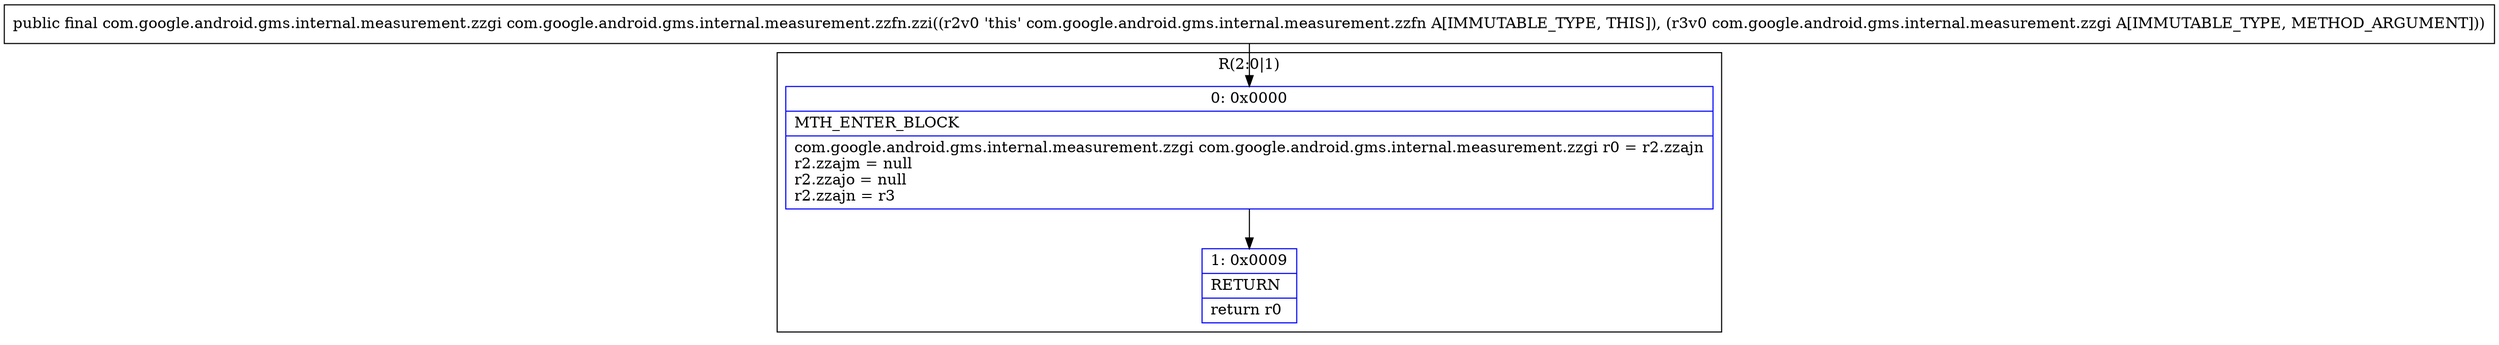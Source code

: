 digraph "CFG forcom.google.android.gms.internal.measurement.zzfn.zzi(Lcom\/google\/android\/gms\/internal\/measurement\/zzgi;)Lcom\/google\/android\/gms\/internal\/measurement\/zzgi;" {
subgraph cluster_Region_1385978436 {
label = "R(2:0|1)";
node [shape=record,color=blue];
Node_0 [shape=record,label="{0\:\ 0x0000|MTH_ENTER_BLOCK\l|com.google.android.gms.internal.measurement.zzgi com.google.android.gms.internal.measurement.zzgi r0 = r2.zzajn\lr2.zzajm = null\lr2.zzajo = null\lr2.zzajn = r3\l}"];
Node_1 [shape=record,label="{1\:\ 0x0009|RETURN\l|return r0\l}"];
}
MethodNode[shape=record,label="{public final com.google.android.gms.internal.measurement.zzgi com.google.android.gms.internal.measurement.zzfn.zzi((r2v0 'this' com.google.android.gms.internal.measurement.zzfn A[IMMUTABLE_TYPE, THIS]), (r3v0 com.google.android.gms.internal.measurement.zzgi A[IMMUTABLE_TYPE, METHOD_ARGUMENT])) }"];
MethodNode -> Node_0;
Node_0 -> Node_1;
}

